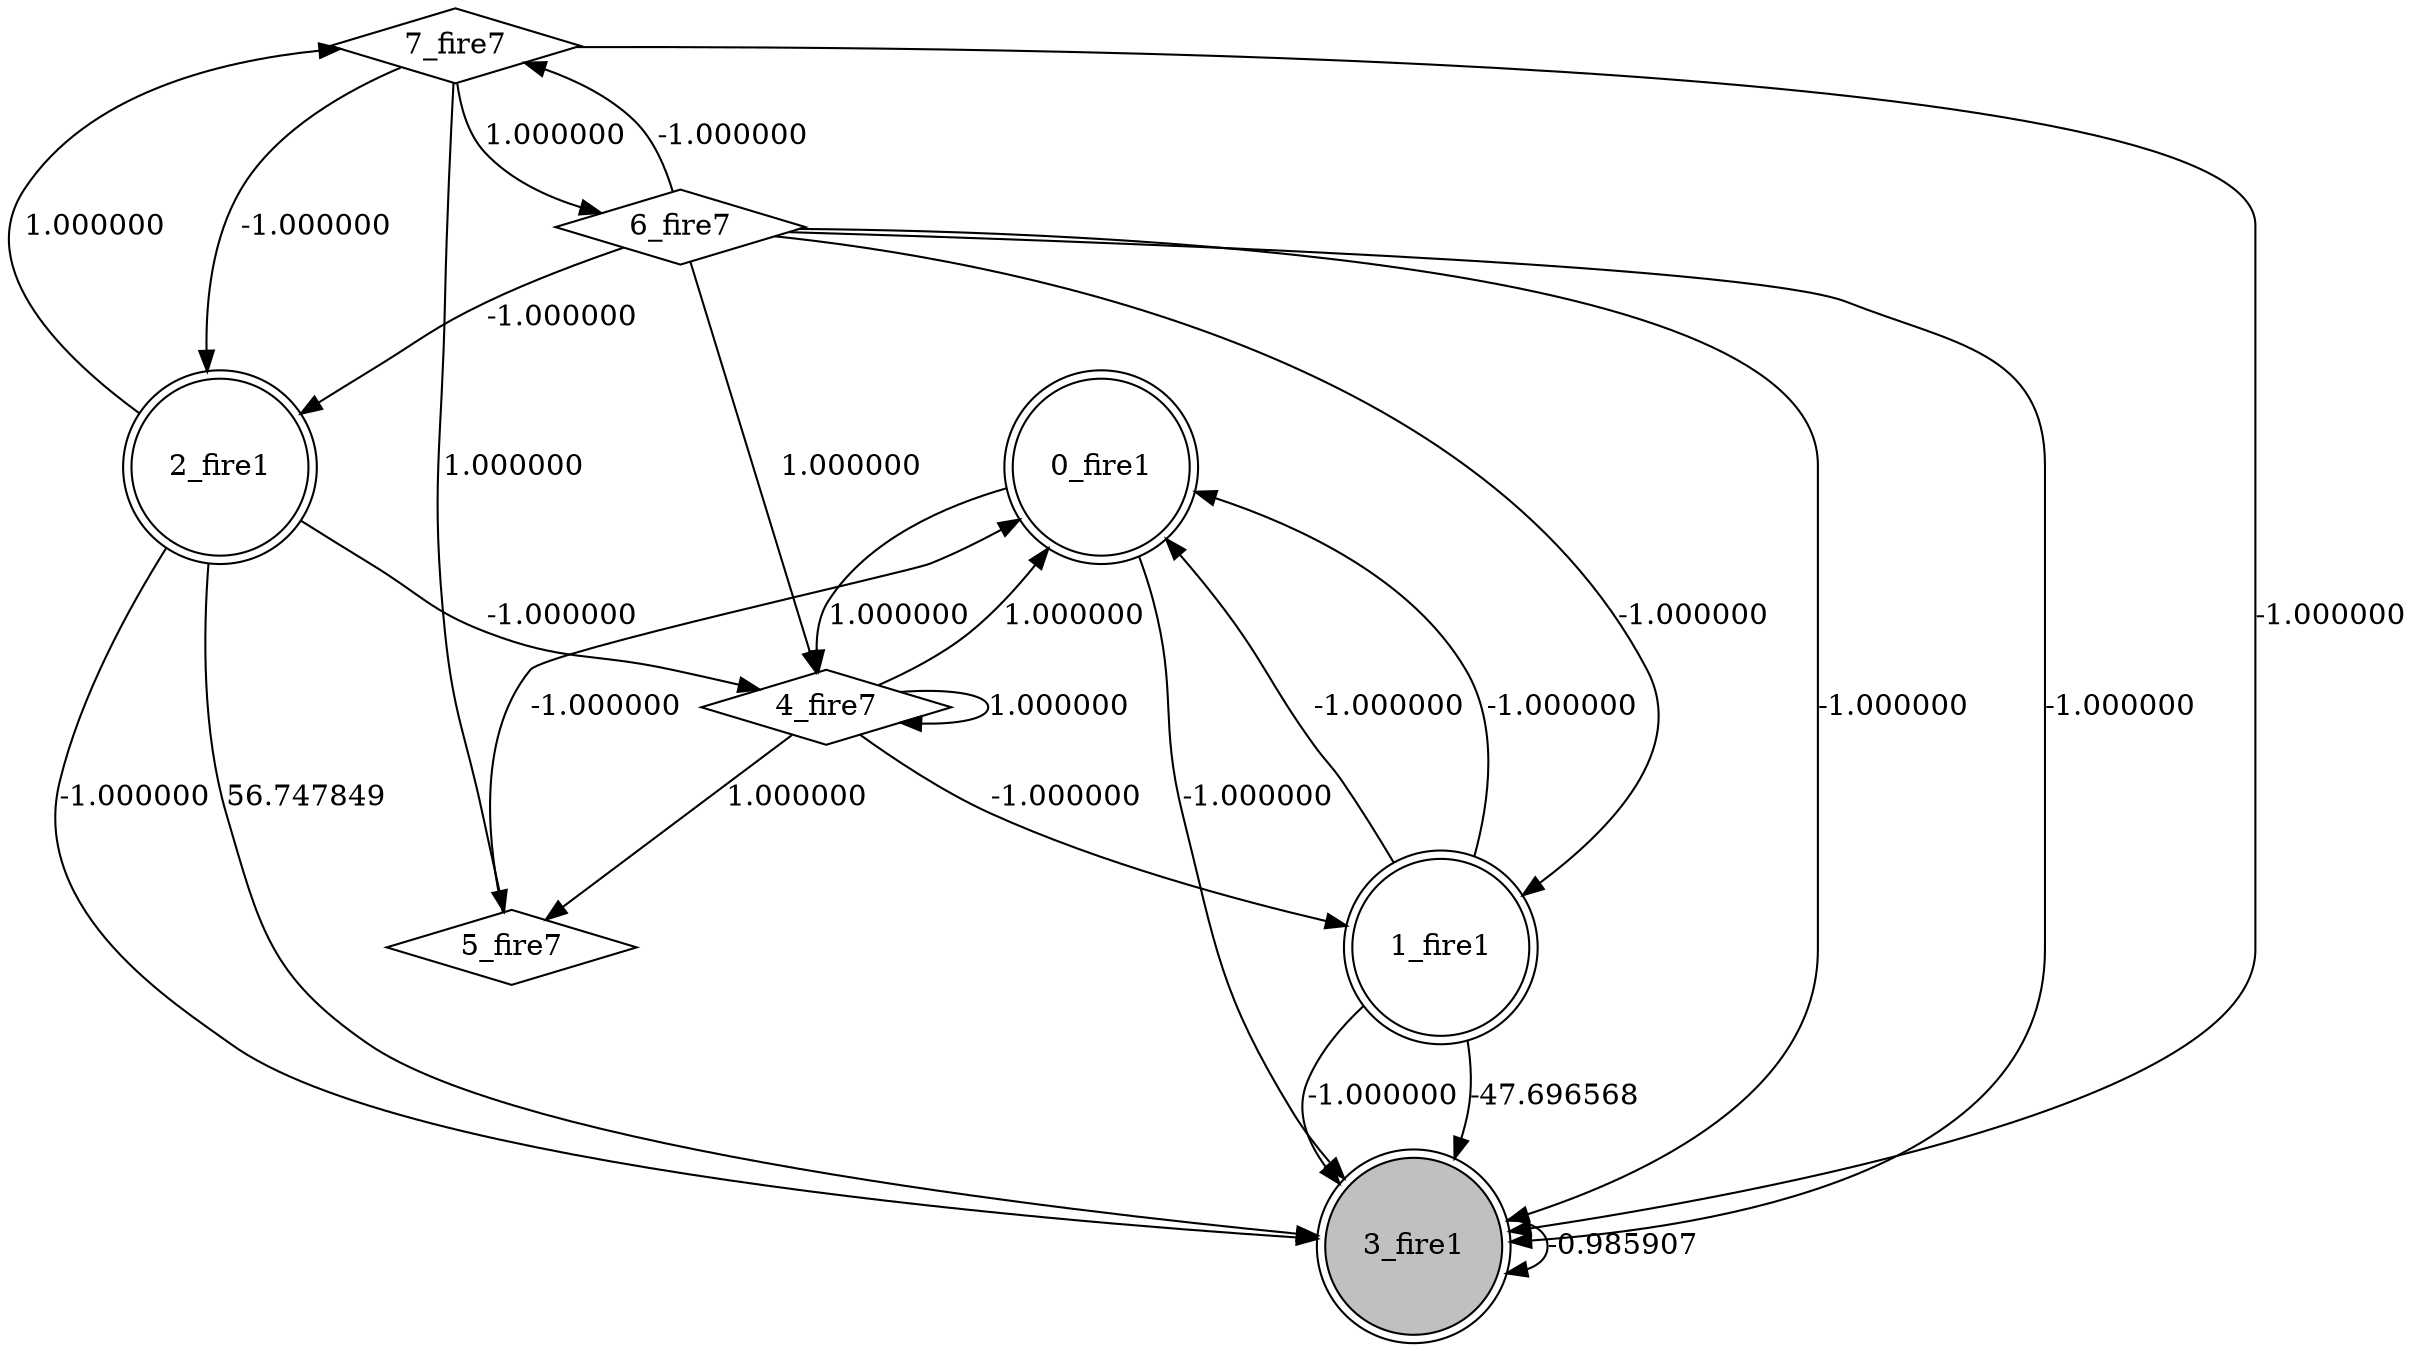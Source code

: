 digraph G {
 node[shape = circle]
0 [label="0_fire1",shape=doublecircle]
1 [label="1_fire1",shape=doublecircle]
2 [label="2_fire1",shape=doublecircle]
3 [label="3_fire1",shape=doublecircle, style=filled, fillcolor=gray]
4 [label="4_fire7",shape=diamond]
5 [label="5_fire7",shape=diamond]
6 [label="6_fire7",shape=diamond]
7 [label="7_fire7",shape=diamond]
2 -> 3 [label="56.747849"]
3 -> 3 [label="-0.985907"]
0 -> 4 [label="1.000000"]
2 -> 4 [label="-1.000000"]
1 -> 0 [label="-1.000000"]
0 -> 3 [label="-1.000000"]
1 -> 3 [label="-47.696568"]
6 -> 3 [label="-1.000000"]
4 -> 1 [label="-1.000000"]
1 -> 3 [label="-1.000000"]
6 -> 3 [label="-1.000000"]
7 -> 3 [label="-1.000000"]
6 -> 2 [label="-1.000000"]
5 -> 0 [label="-1.000000"]
1 -> 0 [label="-1.000000"]
6 -> 4 [label="1.000000"]
4 -> 4 [label="1.000000"]
4 -> 0 [label="1.000000"]
7 -> 5 [label="1.000000"]
6 -> 7 [label="-1.000000"]
4 -> 5 [label="1.000000"]
6 -> 1 [label="-1.000000"]
2 -> 3 [label="-1.000000"]
2 -> 7 [label="1.000000"]
7 -> 6 [label="1.000000"]
7 -> 2 [label="-1.000000"]
}
